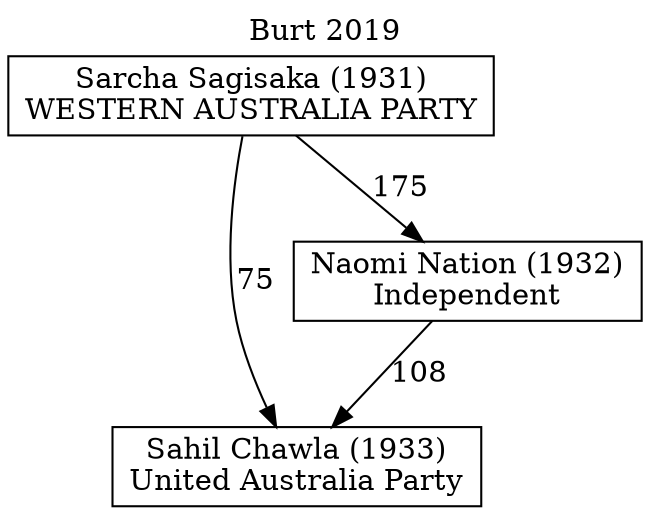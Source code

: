 // House preference flow
digraph "Sahil Chawla (1933)_Burt_2019" {
	graph [label="Burt 2019" labelloc=t mclimit=10]
	node [shape=box]
	"Sahil Chawla (1933)" [label="Sahil Chawla (1933)
United Australia Party"]
	"Naomi Nation (1932)" [label="Naomi Nation (1932)
Independent"]
	"Sarcha Sagisaka (1931)" [label="Sarcha Sagisaka (1931)
WESTERN AUSTRALIA PARTY"]
	"Naomi Nation (1932)" -> "Sahil Chawla (1933)" [label=108]
	"Sarcha Sagisaka (1931)" -> "Naomi Nation (1932)" [label=175]
	"Sarcha Sagisaka (1931)" -> "Sahil Chawla (1933)" [label=75]
}

